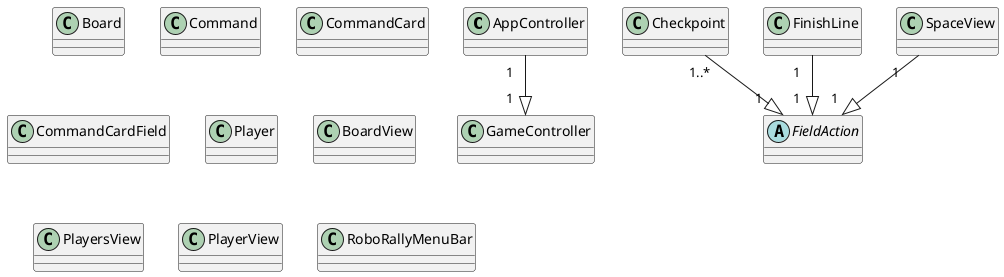 @startuml
'https://plantuml.com/sequence-diagram


Class AppController
Class Checkpoint
Abstract Class "FieldAction"
Class FinishLine
Class GameController


Class Board
Class Command
Class CommandCard
Class CommandCardField
Class Player


Class BoardView
Class PlayersView
Class PlayerView
Class RoboRallyMenuBar
Class SpaceView

Checkpoint "1..*"--|> "1   " "FieldAction"
FinishLine "1   " --|> "1   ""FieldAction"
AppController "1   "--|>"1   " GameController
SpaceView "1   "--|>"1   " "FieldAction"


@enduml